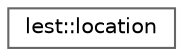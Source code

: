 digraph "Graphical Class Hierarchy"
{
 // LATEX_PDF_SIZE
  bgcolor="transparent";
  edge [fontname=Helvetica,fontsize=10,labelfontname=Helvetica,labelfontsize=10];
  node [fontname=Helvetica,fontsize=10,shape=box,height=0.2,width=0.4];
  rankdir="LR";
  Node0 [id="Node000000",label="lest::location",height=0.2,width=0.4,color="grey40", fillcolor="white", style="filled",URL="$structlest_1_1location.html",tooltip=" "];
}
